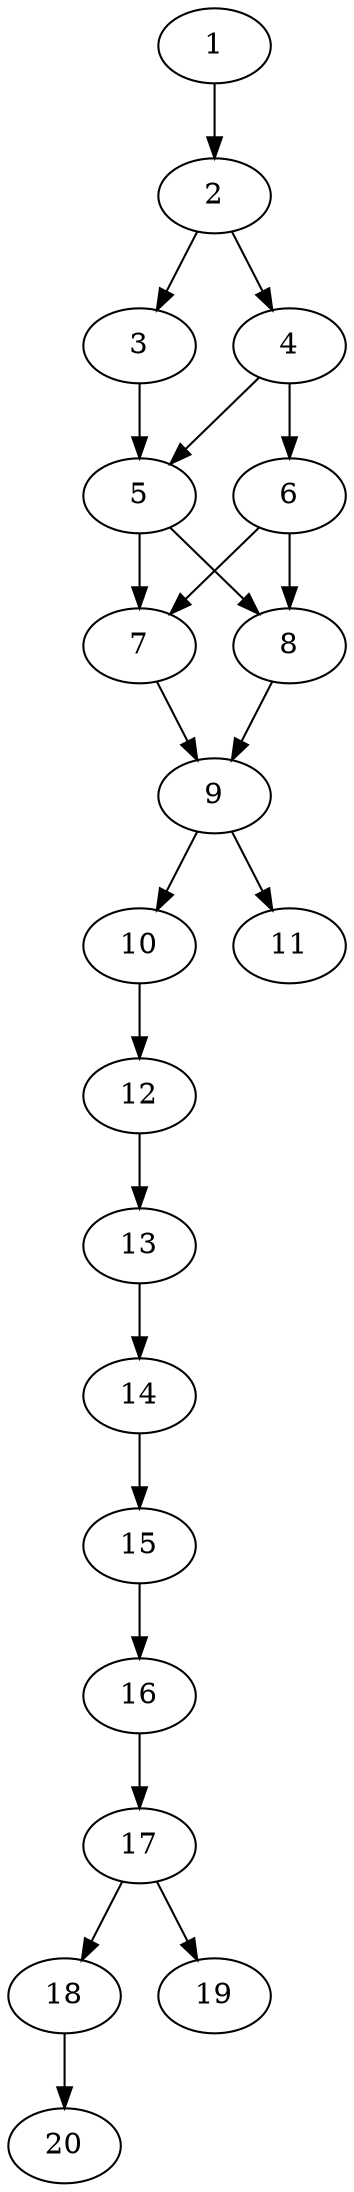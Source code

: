 // DAG automatically generated by daggen at Thu Oct  3 13:58:43 2019
// ./daggen --dot -n 20 --ccr 0.4 --fat 0.3 --regular 0.7 --density 0.7 --mindata 5242880 --maxdata 52428800 
digraph G {
  1 [size="100444160", alpha="0.08", expect_size="40177664"] 
  1 -> 2 [size ="40177664"]
  2 [size="24517120", alpha="0.10", expect_size="9806848"] 
  2 -> 3 [size ="9806848"]
  2 -> 4 [size ="9806848"]
  3 [size="65382400", alpha="0.14", expect_size="26152960"] 
  3 -> 5 [size ="26152960"]
  4 [size="63252480", alpha="0.10", expect_size="25300992"] 
  4 -> 5 [size ="25300992"]
  4 -> 6 [size ="25300992"]
  5 [size="53729280", alpha="0.14", expect_size="21491712"] 
  5 -> 7 [size ="21491712"]
  5 -> 8 [size ="21491712"]
  6 [size="21314560", alpha="0.17", expect_size="8525824"] 
  6 -> 7 [size ="8525824"]
  6 -> 8 [size ="8525824"]
  7 [size="122716160", alpha="0.14", expect_size="49086464"] 
  7 -> 9 [size ="49086464"]
  8 [size="32614400", alpha="0.03", expect_size="13045760"] 
  8 -> 9 [size ="13045760"]
  9 [size="68352000", alpha="0.11", expect_size="27340800"] 
  9 -> 10 [size ="27340800"]
  9 -> 11 [size ="27340800"]
  10 [size="112601600", alpha="0.10", expect_size="45040640"] 
  10 -> 12 [size ="45040640"]
  11 [size="40299520", alpha="0.05", expect_size="16119808"] 
  12 [size="87229440", alpha="0.00", expect_size="34891776"] 
  12 -> 13 [size ="34891776"]
  13 [size="25607680", alpha="0.17", expect_size="10243072"] 
  13 -> 14 [size ="10243072"]
  14 [size="107407360", alpha="0.13", expect_size="42962944"] 
  14 -> 15 [size ="42962944"]
  15 [size="47749120", alpha="0.11", expect_size="19099648"] 
  15 -> 16 [size ="19099648"]
  16 [size="130355200", alpha="0.16", expect_size="52142080"] 
  16 -> 17 [size ="52142080"]
  17 [size="109716480", alpha="0.20", expect_size="43886592"] 
  17 -> 18 [size ="43886592"]
  17 -> 19 [size ="43886592"]
  18 [size="73185280", alpha="0.20", expect_size="29274112"] 
  18 -> 20 [size ="29274112"]
  19 [size="93486080", alpha="0.01", expect_size="37394432"] 
  20 [size="38161920", alpha="0.04", expect_size="15264768"] 
}
